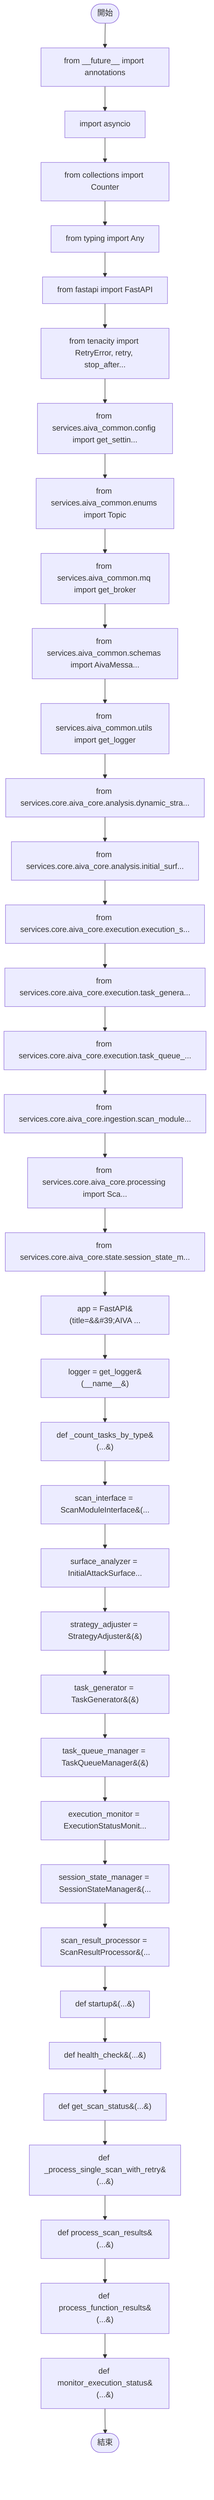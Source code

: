 flowchart TB
    n1([開始])
    n2([結束])
    n3[from __future__ import annotations]
    n4[import asyncio]
    n5[from collections import Counter]
    n6[from typing import Any]
    n7[from fastapi import FastAPI]
    n8[from tenacity import RetryError, retry, stop_after...]
    n9[from services.aiva_common.config import get_settin...]
    n10[from services.aiva_common.enums import Topic]
    n11[from services.aiva_common.mq import get_broker]
    n12[from services.aiva_common.schemas import AivaMessa...]
    n13[from services.aiva_common.utils import get_logger]
    n14[from services.core.aiva_core.analysis.dynamic_stra...]
    n15[from services.core.aiva_core.analysis.initial_surf...]
    n16[from services.core.aiva_core.execution.execution_s...]
    n17[from services.core.aiva_core.execution.task_genera...]
    n18[from services.core.aiva_core.execution.task_queue_...]
    n19[from services.core.aiva_core.ingestion.scan_module...]
    n20[from services.core.aiva_core.processing import Sca...]
    n21[from services.core.aiva_core.state.session_state_m...]
    n22[app = FastAPI&#40;title=&amp;&#35;39;AIVA ...]
    n23[logger = get_logger&#40;__name__&#41;]
    n24[def _count_tasks_by_type&#40;...&#41;]
    n25[scan_interface = ScanModuleInterface&#40;...]
    n26[surface_analyzer = InitialAttackSurface...]
    n27[strategy_adjuster = StrategyAdjuster&#40;&#41;]
    n28[task_generator = TaskGenerator&#40;&#41;]
    n29[task_queue_manager = TaskQueueManager&#40;&#41;]
    n30[execution_monitor = ExecutionStatusMonit...]
    n31[session_state_manager = SessionStateManager&#40;...]
    n32[scan_result_processor = ScanResultProcessor&#40;...]
    n33[def startup&#40;...&#41;]
    n34[def health_check&#40;...&#41;]
    n35[def get_scan_status&#40;...&#41;]
    n36[def _process_single_scan_with_retry&#40;...&#41;]
    n37[def process_scan_results&#40;...&#41;]
    n38[def process_function_results&#40;...&#41;]
    n39[def monitor_execution_status&#40;...&#41;]
    n1 --> n3
    n3 --> n4
    n4 --> n5
    n5 --> n6
    n6 --> n7
    n7 --> n8
    n8 --> n9
    n9 --> n10
    n10 --> n11
    n11 --> n12
    n12 --> n13
    n13 --> n14
    n14 --> n15
    n15 --> n16
    n16 --> n17
    n17 --> n18
    n18 --> n19
    n19 --> n20
    n20 --> n21
    n21 --> n22
    n22 --> n23
    n23 --> n24
    n24 --> n25
    n25 --> n26
    n26 --> n27
    n27 --> n28
    n28 --> n29
    n29 --> n30
    n30 --> n31
    n31 --> n32
    n32 --> n33
    n33 --> n34
    n34 --> n35
    n35 --> n36
    n36 --> n37
    n37 --> n38
    n38 --> n39
    n39 --> n2